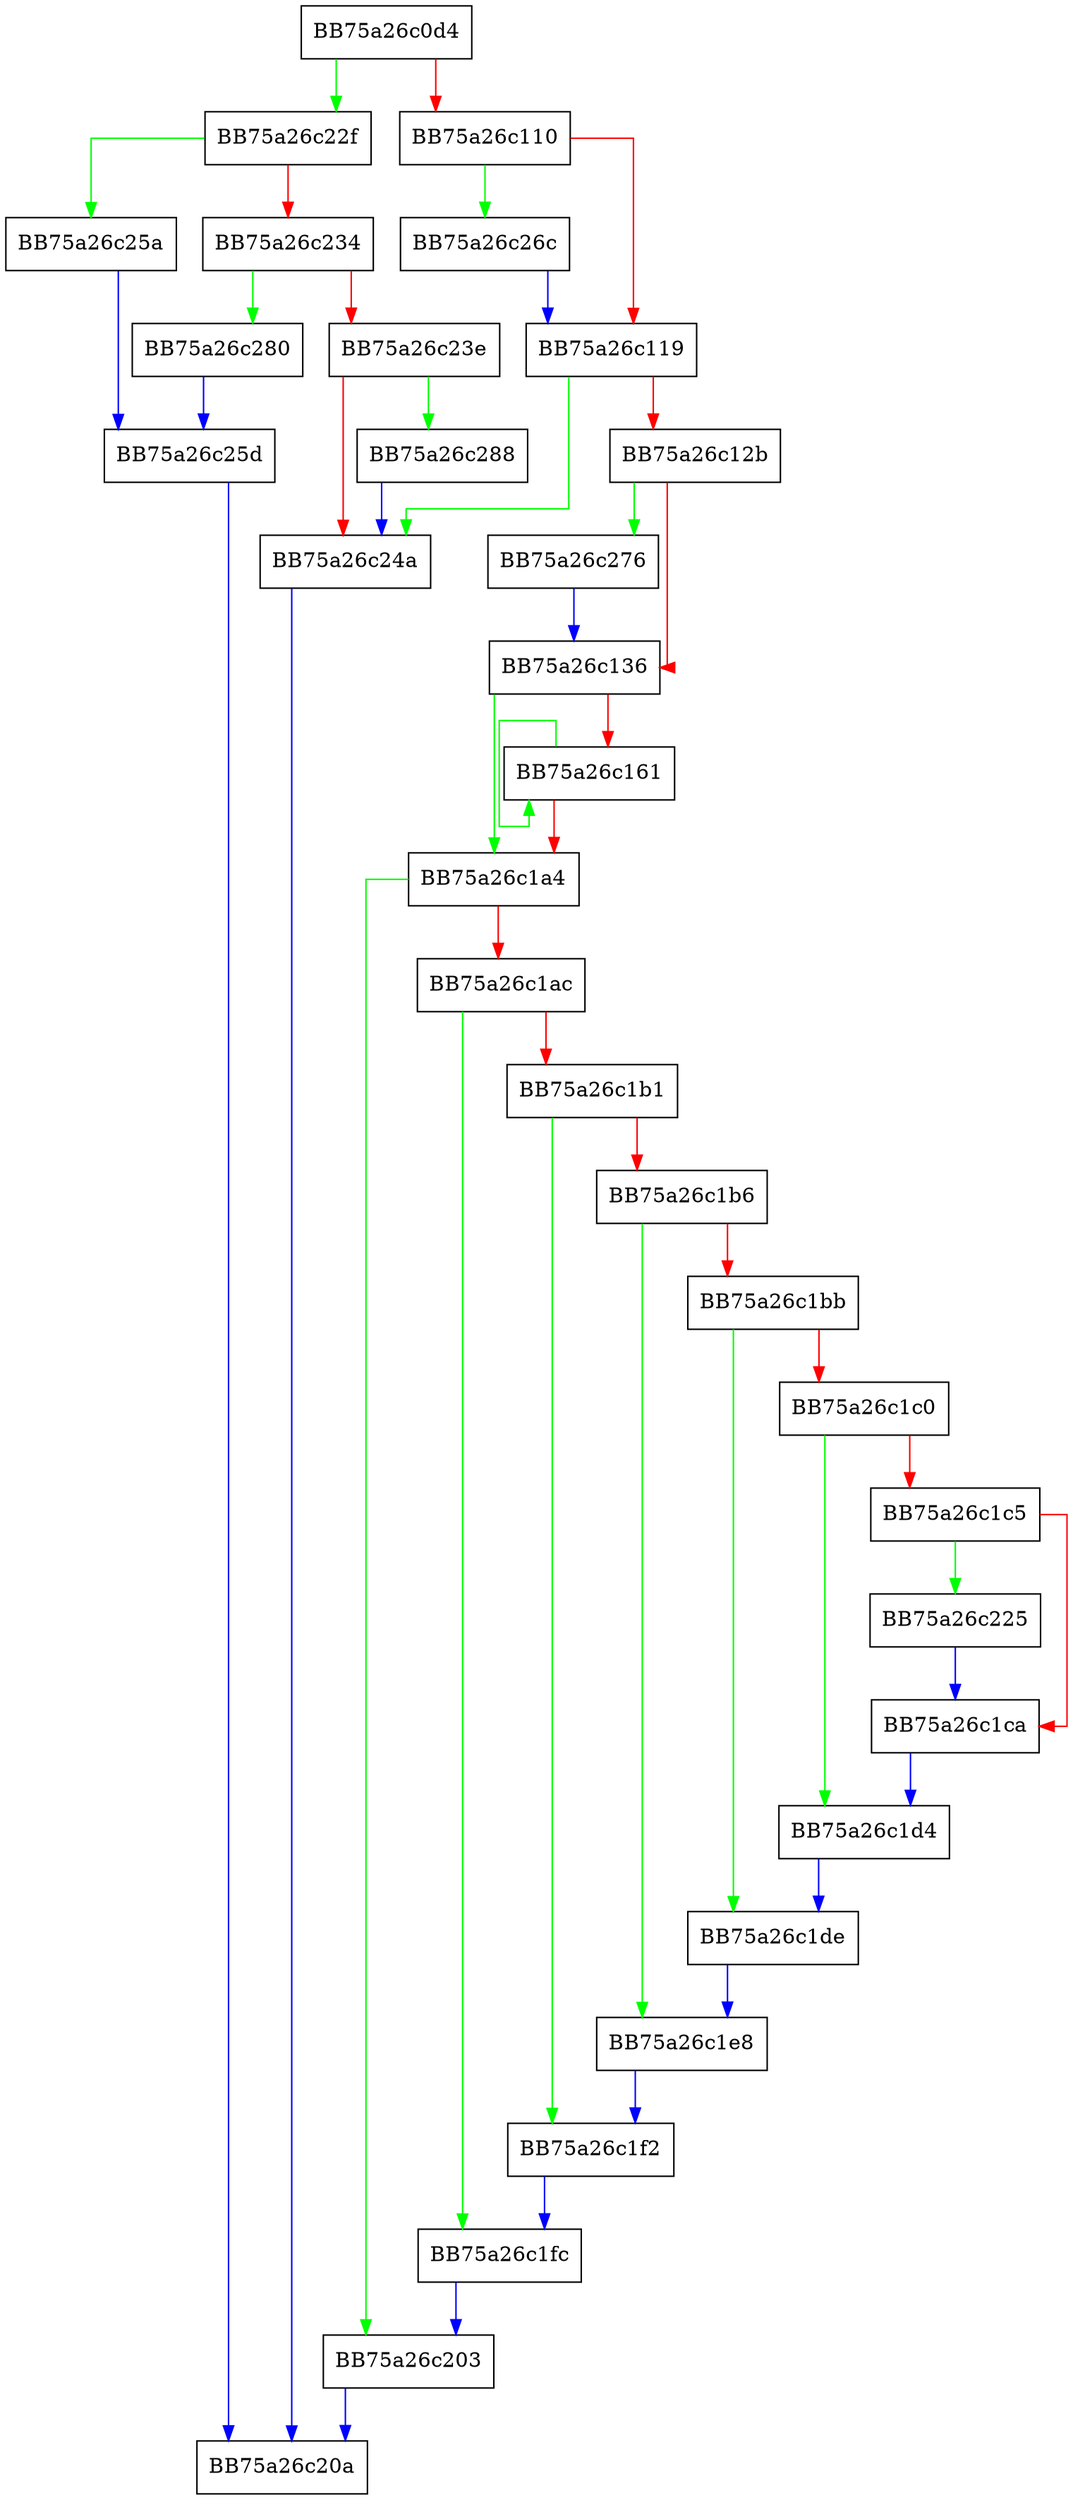 digraph lzput {
  node [shape="box"];
  graph [splines=ortho];
  BB75a26c0d4 -> BB75a26c22f [color="green"];
  BB75a26c0d4 -> BB75a26c110 [color="red"];
  BB75a26c110 -> BB75a26c26c [color="green"];
  BB75a26c110 -> BB75a26c119 [color="red"];
  BB75a26c119 -> BB75a26c24a [color="green"];
  BB75a26c119 -> BB75a26c12b [color="red"];
  BB75a26c12b -> BB75a26c276 [color="green"];
  BB75a26c12b -> BB75a26c136 [color="red"];
  BB75a26c136 -> BB75a26c1a4 [color="green"];
  BB75a26c136 -> BB75a26c161 [color="red"];
  BB75a26c161 -> BB75a26c161 [color="green"];
  BB75a26c161 -> BB75a26c1a4 [color="red"];
  BB75a26c1a4 -> BB75a26c203 [color="green"];
  BB75a26c1a4 -> BB75a26c1ac [color="red"];
  BB75a26c1ac -> BB75a26c1fc [color="green"];
  BB75a26c1ac -> BB75a26c1b1 [color="red"];
  BB75a26c1b1 -> BB75a26c1f2 [color="green"];
  BB75a26c1b1 -> BB75a26c1b6 [color="red"];
  BB75a26c1b6 -> BB75a26c1e8 [color="green"];
  BB75a26c1b6 -> BB75a26c1bb [color="red"];
  BB75a26c1bb -> BB75a26c1de [color="green"];
  BB75a26c1bb -> BB75a26c1c0 [color="red"];
  BB75a26c1c0 -> BB75a26c1d4 [color="green"];
  BB75a26c1c0 -> BB75a26c1c5 [color="red"];
  BB75a26c1c5 -> BB75a26c225 [color="green"];
  BB75a26c1c5 -> BB75a26c1ca [color="red"];
  BB75a26c1ca -> BB75a26c1d4 [color="blue"];
  BB75a26c1d4 -> BB75a26c1de [color="blue"];
  BB75a26c1de -> BB75a26c1e8 [color="blue"];
  BB75a26c1e8 -> BB75a26c1f2 [color="blue"];
  BB75a26c1f2 -> BB75a26c1fc [color="blue"];
  BB75a26c1fc -> BB75a26c203 [color="blue"];
  BB75a26c203 -> BB75a26c20a [color="blue"];
  BB75a26c225 -> BB75a26c1ca [color="blue"];
  BB75a26c22f -> BB75a26c25a [color="green"];
  BB75a26c22f -> BB75a26c234 [color="red"];
  BB75a26c234 -> BB75a26c280 [color="green"];
  BB75a26c234 -> BB75a26c23e [color="red"];
  BB75a26c23e -> BB75a26c288 [color="green"];
  BB75a26c23e -> BB75a26c24a [color="red"];
  BB75a26c24a -> BB75a26c20a [color="blue"];
  BB75a26c25a -> BB75a26c25d [color="blue"];
  BB75a26c25d -> BB75a26c20a [color="blue"];
  BB75a26c26c -> BB75a26c119 [color="blue"];
  BB75a26c276 -> BB75a26c136 [color="blue"];
  BB75a26c280 -> BB75a26c25d [color="blue"];
  BB75a26c288 -> BB75a26c24a [color="blue"];
}